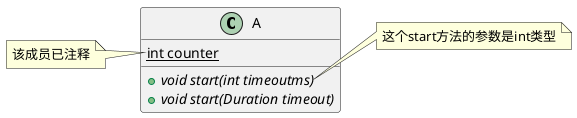 @startuml
class A {
    {static} int counter
    +void {abstract} start(int timeoutms)
    +void {abstract} start(Duration timeout)
}
note left of A::counter
    该成员已注释
end note
note right of A::"start(int timeoutms)"
    这个start方法的参数是int类型
end note
note right of A::"start(duration timeout)"
    这个start方法的参数是Duration类型
end note
@enduml